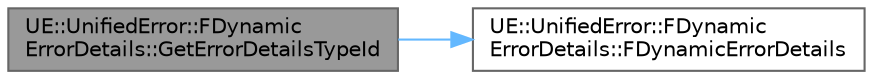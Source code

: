 digraph "UE::UnifiedError::FDynamicErrorDetails::GetErrorDetailsTypeId"
{
 // INTERACTIVE_SVG=YES
 // LATEX_PDF_SIZE
  bgcolor="transparent";
  edge [fontname=Helvetica,fontsize=10,labelfontname=Helvetica,labelfontsize=10];
  node [fontname=Helvetica,fontsize=10,shape=box,height=0.2,width=0.4];
  rankdir="LR";
  Node1 [id="Node000001",label="UE::UnifiedError::FDynamic\lErrorDetails::GetErrorDetailsTypeId",height=0.2,width=0.4,color="gray40", fillcolor="grey60", style="filled", fontcolor="black",tooltip="GetErrorDetialsTypeId; Simple type information for error details, generated using hash of details nam..."];
  Node1 -> Node2 [id="edge1_Node000001_Node000002",color="steelblue1",style="solid",tooltip=" "];
  Node2 [id="Node000002",label="UE::UnifiedError::FDynamic\lErrorDetails::FDynamicErrorDetails",height=0.2,width=0.4,color="grey40", fillcolor="white", style="filled",URL="$df/d70/classUE_1_1UnifiedError_1_1FDynamicErrorDetails.html#ac4173ca2472057514d21be341a985f73",tooltip=" "];
}
